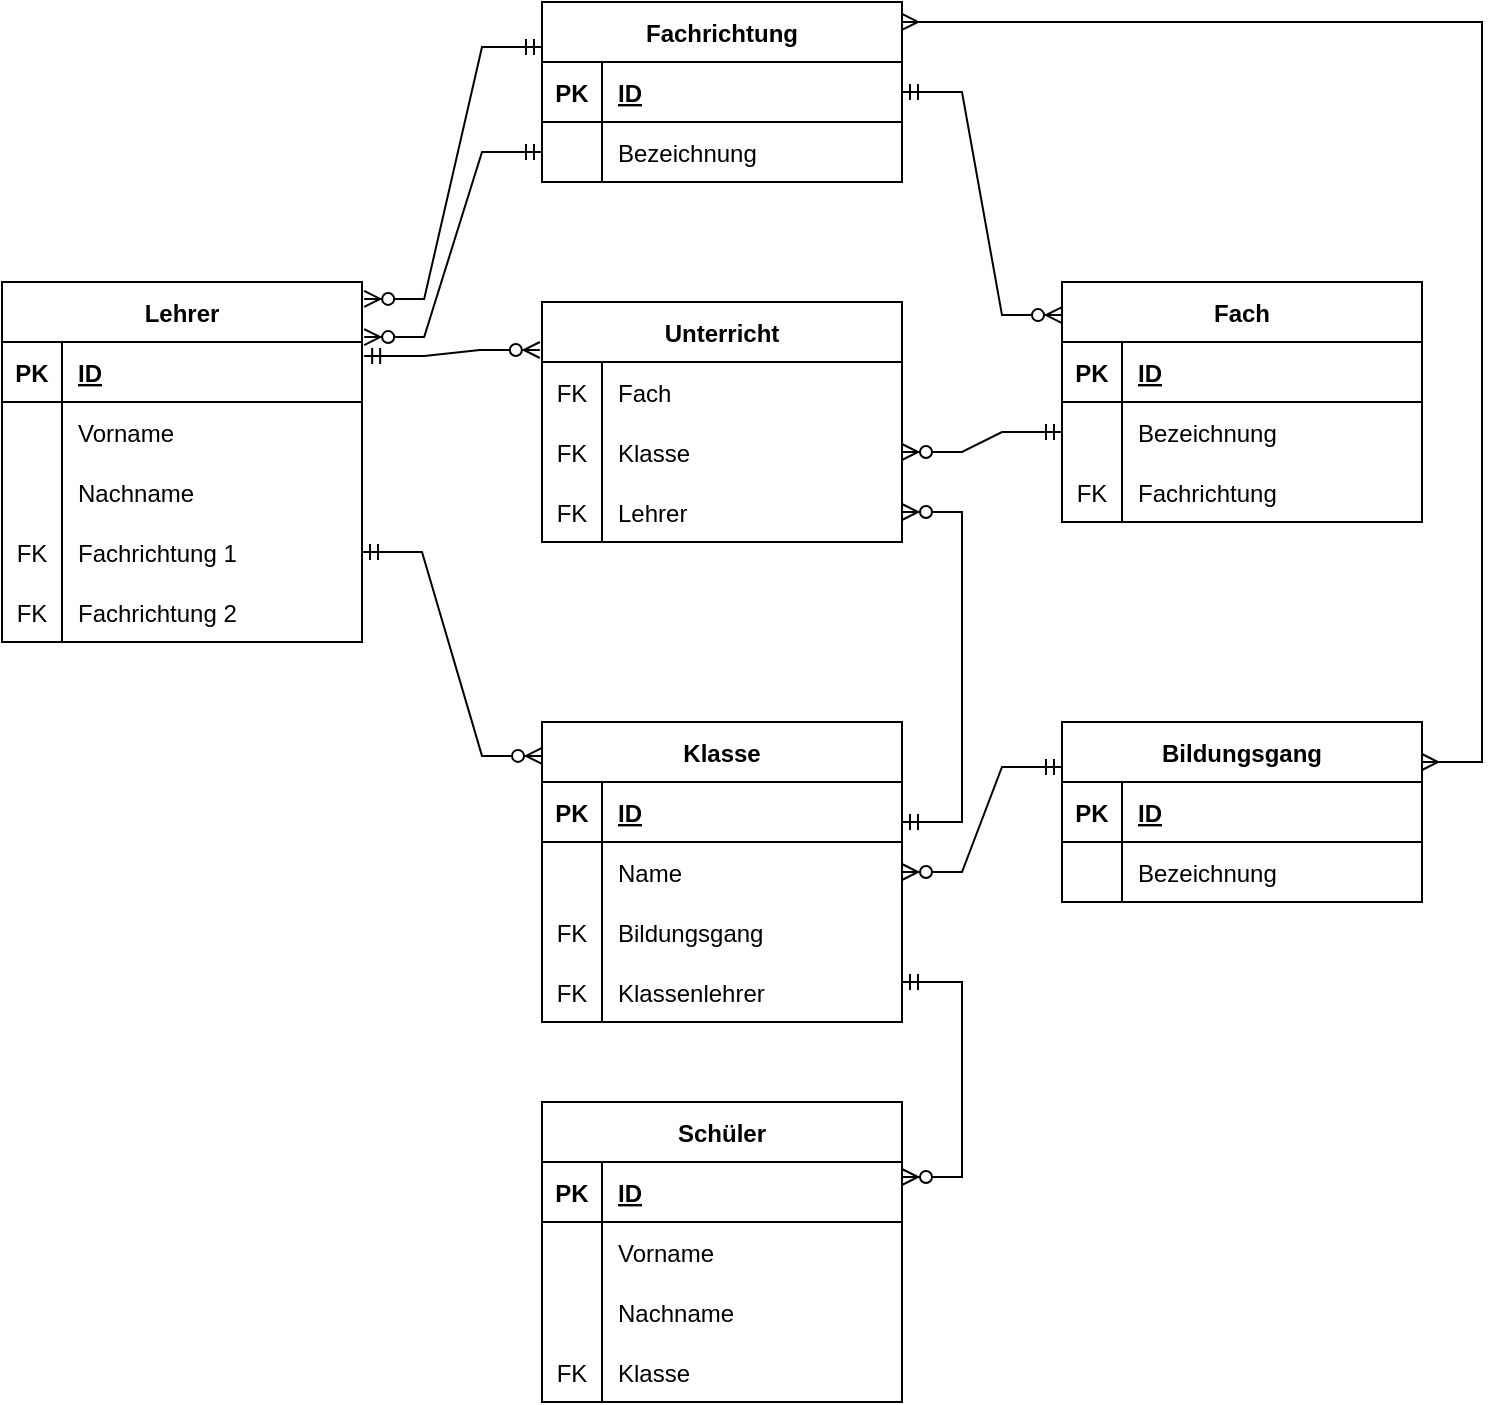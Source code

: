 <mxfile version="20.3.7" type="device"><diagram id="7g8e55McsGrmO5CWEhRW" name="Seite-1"><mxGraphModel dx="1662" dy="794" grid="1" gridSize="10" guides="1" tooltips="1" connect="1" arrows="1" fold="1" page="1" pageScale="1" pageWidth="827" pageHeight="1169" math="0" shadow="0"><root><mxCell id="0"/><mxCell id="1" parent="0"/><mxCell id="KKEvjoq-yknFK9XzEbM8-5" value="Lehrer" style="shape=table;startSize=30;container=1;collapsible=1;childLayout=tableLayout;fixedRows=1;rowLines=0;fontStyle=1;align=center;resizeLast=1;" vertex="1" parent="1"><mxGeometry x="30" y="420" width="180" height="180" as="geometry"/></mxCell><mxCell id="KKEvjoq-yknFK9XzEbM8-6" value="" style="shape=tableRow;horizontal=0;startSize=0;swimlaneHead=0;swimlaneBody=0;fillColor=none;collapsible=0;dropTarget=0;points=[[0,0.5],[1,0.5]];portConstraint=eastwest;top=0;left=0;right=0;bottom=1;" vertex="1" parent="KKEvjoq-yknFK9XzEbM8-5"><mxGeometry y="30" width="180" height="30" as="geometry"/></mxCell><mxCell id="KKEvjoq-yknFK9XzEbM8-7" value="PK" style="shape=partialRectangle;connectable=0;fillColor=none;top=0;left=0;bottom=0;right=0;fontStyle=1;overflow=hidden;" vertex="1" parent="KKEvjoq-yknFK9XzEbM8-6"><mxGeometry width="30" height="30" as="geometry"><mxRectangle width="30" height="30" as="alternateBounds"/></mxGeometry></mxCell><mxCell id="KKEvjoq-yknFK9XzEbM8-8" value="ID" style="shape=partialRectangle;connectable=0;fillColor=none;top=0;left=0;bottom=0;right=0;align=left;spacingLeft=6;fontStyle=5;overflow=hidden;" vertex="1" parent="KKEvjoq-yknFK9XzEbM8-6"><mxGeometry x="30" width="150" height="30" as="geometry"><mxRectangle width="150" height="30" as="alternateBounds"/></mxGeometry></mxCell><mxCell id="KKEvjoq-yknFK9XzEbM8-9" value="" style="shape=tableRow;horizontal=0;startSize=0;swimlaneHead=0;swimlaneBody=0;fillColor=none;collapsible=0;dropTarget=0;points=[[0,0.5],[1,0.5]];portConstraint=eastwest;top=0;left=0;right=0;bottom=0;" vertex="1" parent="KKEvjoq-yknFK9XzEbM8-5"><mxGeometry y="60" width="180" height="30" as="geometry"/></mxCell><mxCell id="KKEvjoq-yknFK9XzEbM8-10" value="" style="shape=partialRectangle;connectable=0;fillColor=none;top=0;left=0;bottom=0;right=0;editable=1;overflow=hidden;" vertex="1" parent="KKEvjoq-yknFK9XzEbM8-9"><mxGeometry width="30" height="30" as="geometry"><mxRectangle width="30" height="30" as="alternateBounds"/></mxGeometry></mxCell><mxCell id="KKEvjoq-yknFK9XzEbM8-11" value="Vorname" style="shape=partialRectangle;connectable=0;fillColor=none;top=0;left=0;bottom=0;right=0;align=left;spacingLeft=6;overflow=hidden;" vertex="1" parent="KKEvjoq-yknFK9XzEbM8-9"><mxGeometry x="30" width="150" height="30" as="geometry"><mxRectangle width="150" height="30" as="alternateBounds"/></mxGeometry></mxCell><mxCell id="KKEvjoq-yknFK9XzEbM8-12" value="" style="shape=tableRow;horizontal=0;startSize=0;swimlaneHead=0;swimlaneBody=0;fillColor=none;collapsible=0;dropTarget=0;points=[[0,0.5],[1,0.5]];portConstraint=eastwest;top=0;left=0;right=0;bottom=0;" vertex="1" parent="KKEvjoq-yknFK9XzEbM8-5"><mxGeometry y="90" width="180" height="30" as="geometry"/></mxCell><mxCell id="KKEvjoq-yknFK9XzEbM8-13" value="" style="shape=partialRectangle;connectable=0;fillColor=none;top=0;left=0;bottom=0;right=0;editable=1;overflow=hidden;" vertex="1" parent="KKEvjoq-yknFK9XzEbM8-12"><mxGeometry width="30" height="30" as="geometry"><mxRectangle width="30" height="30" as="alternateBounds"/></mxGeometry></mxCell><mxCell id="KKEvjoq-yknFK9XzEbM8-14" value="Nachname" style="shape=partialRectangle;connectable=0;fillColor=none;top=0;left=0;bottom=0;right=0;align=left;spacingLeft=6;overflow=hidden;" vertex="1" parent="KKEvjoq-yknFK9XzEbM8-12"><mxGeometry x="30" width="150" height="30" as="geometry"><mxRectangle width="150" height="30" as="alternateBounds"/></mxGeometry></mxCell><mxCell id="KKEvjoq-yknFK9XzEbM8-130" value="" style="shape=tableRow;horizontal=0;startSize=0;swimlaneHead=0;swimlaneBody=0;fillColor=none;collapsible=0;dropTarget=0;points=[[0,0.5],[1,0.5]];portConstraint=eastwest;top=0;left=0;right=0;bottom=0;" vertex="1" parent="KKEvjoq-yknFK9XzEbM8-5"><mxGeometry y="120" width="180" height="30" as="geometry"/></mxCell><mxCell id="KKEvjoq-yknFK9XzEbM8-131" value="FK" style="shape=partialRectangle;connectable=0;fillColor=none;top=0;left=0;bottom=0;right=0;fontStyle=0;overflow=hidden;" vertex="1" parent="KKEvjoq-yknFK9XzEbM8-130"><mxGeometry width="30" height="30" as="geometry"><mxRectangle width="30" height="30" as="alternateBounds"/></mxGeometry></mxCell><mxCell id="KKEvjoq-yknFK9XzEbM8-132" value="Fachrichtung 1" style="shape=partialRectangle;connectable=0;fillColor=none;top=0;left=0;bottom=0;right=0;align=left;spacingLeft=6;fontStyle=0;overflow=hidden;" vertex="1" parent="KKEvjoq-yknFK9XzEbM8-130"><mxGeometry x="30" width="150" height="30" as="geometry"><mxRectangle width="150" height="30" as="alternateBounds"/></mxGeometry></mxCell><mxCell id="KKEvjoq-yknFK9XzEbM8-148" value="" style="shape=tableRow;horizontal=0;startSize=0;swimlaneHead=0;swimlaneBody=0;fillColor=none;collapsible=0;dropTarget=0;points=[[0,0.5],[1,0.5]];portConstraint=eastwest;top=0;left=0;right=0;bottom=0;" vertex="1" parent="KKEvjoq-yknFK9XzEbM8-5"><mxGeometry y="150" width="180" height="30" as="geometry"/></mxCell><mxCell id="KKEvjoq-yknFK9XzEbM8-149" value="FK" style="shape=partialRectangle;connectable=0;fillColor=none;top=0;left=0;bottom=0;right=0;fontStyle=0;overflow=hidden;" vertex="1" parent="KKEvjoq-yknFK9XzEbM8-148"><mxGeometry width="30" height="30" as="geometry"><mxRectangle width="30" height="30" as="alternateBounds"/></mxGeometry></mxCell><mxCell id="KKEvjoq-yknFK9XzEbM8-150" value="Fachrichtung 2" style="shape=partialRectangle;connectable=0;fillColor=none;top=0;left=0;bottom=0;right=0;align=left;spacingLeft=6;fontStyle=0;overflow=hidden;" vertex="1" parent="KKEvjoq-yknFK9XzEbM8-148"><mxGeometry x="30" width="150" height="30" as="geometry"><mxRectangle width="150" height="30" as="alternateBounds"/></mxGeometry></mxCell><mxCell id="KKEvjoq-yknFK9XzEbM8-18" value="Schüler" style="shape=table;startSize=30;container=1;collapsible=1;childLayout=tableLayout;fixedRows=1;rowLines=0;fontStyle=1;align=center;resizeLast=1;" vertex="1" parent="1"><mxGeometry x="300" y="830" width="180" height="150" as="geometry"/></mxCell><mxCell id="KKEvjoq-yknFK9XzEbM8-19" value="" style="shape=tableRow;horizontal=0;startSize=0;swimlaneHead=0;swimlaneBody=0;fillColor=none;collapsible=0;dropTarget=0;points=[[0,0.5],[1,0.5]];portConstraint=eastwest;top=0;left=0;right=0;bottom=1;" vertex="1" parent="KKEvjoq-yknFK9XzEbM8-18"><mxGeometry y="30" width="180" height="30" as="geometry"/></mxCell><mxCell id="KKEvjoq-yknFK9XzEbM8-20" value="PK" style="shape=partialRectangle;connectable=0;fillColor=none;top=0;left=0;bottom=0;right=0;fontStyle=1;overflow=hidden;" vertex="1" parent="KKEvjoq-yknFK9XzEbM8-19"><mxGeometry width="30" height="30" as="geometry"><mxRectangle width="30" height="30" as="alternateBounds"/></mxGeometry></mxCell><mxCell id="KKEvjoq-yknFK9XzEbM8-21" value="ID" style="shape=partialRectangle;connectable=0;fillColor=none;top=0;left=0;bottom=0;right=0;align=left;spacingLeft=6;fontStyle=5;overflow=hidden;" vertex="1" parent="KKEvjoq-yknFK9XzEbM8-19"><mxGeometry x="30" width="150" height="30" as="geometry"><mxRectangle width="150" height="30" as="alternateBounds"/></mxGeometry></mxCell><mxCell id="KKEvjoq-yknFK9XzEbM8-22" value="" style="shape=tableRow;horizontal=0;startSize=0;swimlaneHead=0;swimlaneBody=0;fillColor=none;collapsible=0;dropTarget=0;points=[[0,0.5],[1,0.5]];portConstraint=eastwest;top=0;left=0;right=0;bottom=0;" vertex="1" parent="KKEvjoq-yknFK9XzEbM8-18"><mxGeometry y="60" width="180" height="30" as="geometry"/></mxCell><mxCell id="KKEvjoq-yknFK9XzEbM8-23" value="" style="shape=partialRectangle;connectable=0;fillColor=none;top=0;left=0;bottom=0;right=0;editable=1;overflow=hidden;" vertex="1" parent="KKEvjoq-yknFK9XzEbM8-22"><mxGeometry width="30" height="30" as="geometry"><mxRectangle width="30" height="30" as="alternateBounds"/></mxGeometry></mxCell><mxCell id="KKEvjoq-yknFK9XzEbM8-24" value="Vorname" style="shape=partialRectangle;connectable=0;fillColor=none;top=0;left=0;bottom=0;right=0;align=left;spacingLeft=6;overflow=hidden;" vertex="1" parent="KKEvjoq-yknFK9XzEbM8-22"><mxGeometry x="30" width="150" height="30" as="geometry"><mxRectangle width="150" height="30" as="alternateBounds"/></mxGeometry></mxCell><mxCell id="KKEvjoq-yknFK9XzEbM8-25" value="" style="shape=tableRow;horizontal=0;startSize=0;swimlaneHead=0;swimlaneBody=0;fillColor=none;collapsible=0;dropTarget=0;points=[[0,0.5],[1,0.5]];portConstraint=eastwest;top=0;left=0;right=0;bottom=0;" vertex="1" parent="KKEvjoq-yknFK9XzEbM8-18"><mxGeometry y="90" width="180" height="30" as="geometry"/></mxCell><mxCell id="KKEvjoq-yknFK9XzEbM8-26" value="" style="shape=partialRectangle;connectable=0;fillColor=none;top=0;left=0;bottom=0;right=0;editable=1;overflow=hidden;" vertex="1" parent="KKEvjoq-yknFK9XzEbM8-25"><mxGeometry width="30" height="30" as="geometry"><mxRectangle width="30" height="30" as="alternateBounds"/></mxGeometry></mxCell><mxCell id="KKEvjoq-yknFK9XzEbM8-27" value="Nachname" style="shape=partialRectangle;connectable=0;fillColor=none;top=0;left=0;bottom=0;right=0;align=left;spacingLeft=6;overflow=hidden;" vertex="1" parent="KKEvjoq-yknFK9XzEbM8-25"><mxGeometry x="30" width="150" height="30" as="geometry"><mxRectangle width="150" height="30" as="alternateBounds"/></mxGeometry></mxCell><mxCell id="KKEvjoq-yknFK9XzEbM8-112" value="" style="shape=tableRow;horizontal=0;startSize=0;swimlaneHead=0;swimlaneBody=0;fillColor=none;collapsible=0;dropTarget=0;points=[[0,0.5],[1,0.5]];portConstraint=eastwest;top=0;left=0;right=0;bottom=0;" vertex="1" parent="KKEvjoq-yknFK9XzEbM8-18"><mxGeometry y="120" width="180" height="30" as="geometry"/></mxCell><mxCell id="KKEvjoq-yknFK9XzEbM8-113" value="FK" style="shape=partialRectangle;connectable=0;fillColor=none;top=0;left=0;bottom=0;right=0;fontStyle=0;overflow=hidden;" vertex="1" parent="KKEvjoq-yknFK9XzEbM8-112"><mxGeometry width="30" height="30" as="geometry"><mxRectangle width="30" height="30" as="alternateBounds"/></mxGeometry></mxCell><mxCell id="KKEvjoq-yknFK9XzEbM8-114" value="Klasse" style="shape=partialRectangle;connectable=0;fillColor=none;top=0;left=0;bottom=0;right=0;align=left;spacingLeft=6;fontStyle=0;overflow=hidden;" vertex="1" parent="KKEvjoq-yknFK9XzEbM8-112"><mxGeometry x="30" width="150" height="30" as="geometry"><mxRectangle width="150" height="30" as="alternateBounds"/></mxGeometry></mxCell><mxCell id="KKEvjoq-yknFK9XzEbM8-31" value="Klasse" style="shape=table;startSize=30;container=1;collapsible=1;childLayout=tableLayout;fixedRows=1;rowLines=0;fontStyle=1;align=center;resizeLast=1;" vertex="1" parent="1"><mxGeometry x="300" y="640" width="180" height="150" as="geometry"/></mxCell><mxCell id="KKEvjoq-yknFK9XzEbM8-32" value="" style="shape=tableRow;horizontal=0;startSize=0;swimlaneHead=0;swimlaneBody=0;fillColor=none;collapsible=0;dropTarget=0;points=[[0,0.5],[1,0.5]];portConstraint=eastwest;top=0;left=0;right=0;bottom=1;" vertex="1" parent="KKEvjoq-yknFK9XzEbM8-31"><mxGeometry y="30" width="180" height="30" as="geometry"/></mxCell><mxCell id="KKEvjoq-yknFK9XzEbM8-33" value="PK" style="shape=partialRectangle;connectable=0;fillColor=none;top=0;left=0;bottom=0;right=0;fontStyle=1;overflow=hidden;" vertex="1" parent="KKEvjoq-yknFK9XzEbM8-32"><mxGeometry width="30" height="30" as="geometry"><mxRectangle width="30" height="30" as="alternateBounds"/></mxGeometry></mxCell><mxCell id="KKEvjoq-yknFK9XzEbM8-34" value="ID" style="shape=partialRectangle;connectable=0;fillColor=none;top=0;left=0;bottom=0;right=0;align=left;spacingLeft=6;fontStyle=5;overflow=hidden;" vertex="1" parent="KKEvjoq-yknFK9XzEbM8-32"><mxGeometry x="30" width="150" height="30" as="geometry"><mxRectangle width="150" height="30" as="alternateBounds"/></mxGeometry></mxCell><mxCell id="KKEvjoq-yknFK9XzEbM8-35" value="" style="shape=tableRow;horizontal=0;startSize=0;swimlaneHead=0;swimlaneBody=0;fillColor=none;collapsible=0;dropTarget=0;points=[[0,0.5],[1,0.5]];portConstraint=eastwest;top=0;left=0;right=0;bottom=0;" vertex="1" parent="KKEvjoq-yknFK9XzEbM8-31"><mxGeometry y="60" width="180" height="30" as="geometry"/></mxCell><mxCell id="KKEvjoq-yknFK9XzEbM8-36" value="" style="shape=partialRectangle;connectable=0;fillColor=none;top=0;left=0;bottom=0;right=0;editable=1;overflow=hidden;" vertex="1" parent="KKEvjoq-yknFK9XzEbM8-35"><mxGeometry width="30" height="30" as="geometry"><mxRectangle width="30" height="30" as="alternateBounds"/></mxGeometry></mxCell><mxCell id="KKEvjoq-yknFK9XzEbM8-37" value="Name" style="shape=partialRectangle;connectable=0;fillColor=none;top=0;left=0;bottom=0;right=0;align=left;spacingLeft=6;overflow=hidden;" vertex="1" parent="KKEvjoq-yknFK9XzEbM8-35"><mxGeometry x="30" width="150" height="30" as="geometry"><mxRectangle width="150" height="30" as="alternateBounds"/></mxGeometry></mxCell><mxCell id="KKEvjoq-yknFK9XzEbM8-115" value="" style="shape=tableRow;horizontal=0;startSize=0;swimlaneHead=0;swimlaneBody=0;fillColor=none;collapsible=0;dropTarget=0;points=[[0,0.5],[1,0.5]];portConstraint=eastwest;top=0;left=0;right=0;bottom=0;" vertex="1" parent="KKEvjoq-yknFK9XzEbM8-31"><mxGeometry y="90" width="180" height="30" as="geometry"/></mxCell><mxCell id="KKEvjoq-yknFK9XzEbM8-116" value="FK" style="shape=partialRectangle;connectable=0;fillColor=none;top=0;left=0;bottom=0;right=0;fontStyle=0;overflow=hidden;" vertex="1" parent="KKEvjoq-yknFK9XzEbM8-115"><mxGeometry width="30" height="30" as="geometry"><mxRectangle width="30" height="30" as="alternateBounds"/></mxGeometry></mxCell><mxCell id="KKEvjoq-yknFK9XzEbM8-117" value="Bildungsgang" style="shape=partialRectangle;connectable=0;fillColor=none;top=0;left=0;bottom=0;right=0;align=left;spacingLeft=6;fontStyle=0;overflow=hidden;" vertex="1" parent="KKEvjoq-yknFK9XzEbM8-115"><mxGeometry x="30" width="150" height="30" as="geometry"><mxRectangle width="150" height="30" as="alternateBounds"/></mxGeometry></mxCell><mxCell id="KKEvjoq-yknFK9XzEbM8-118" value="" style="shape=tableRow;horizontal=0;startSize=0;swimlaneHead=0;swimlaneBody=0;fillColor=none;collapsible=0;dropTarget=0;points=[[0,0.5],[1,0.5]];portConstraint=eastwest;top=0;left=0;right=0;bottom=0;" vertex="1" parent="KKEvjoq-yknFK9XzEbM8-31"><mxGeometry y="120" width="180" height="30" as="geometry"/></mxCell><mxCell id="KKEvjoq-yknFK9XzEbM8-119" value="FK" style="shape=partialRectangle;connectable=0;fillColor=none;top=0;left=0;bottom=0;right=0;fontStyle=0;overflow=hidden;" vertex="1" parent="KKEvjoq-yknFK9XzEbM8-118"><mxGeometry width="30" height="30" as="geometry"><mxRectangle width="30" height="30" as="alternateBounds"/></mxGeometry></mxCell><mxCell id="KKEvjoq-yknFK9XzEbM8-120" value="Klassenlehrer" style="shape=partialRectangle;connectable=0;fillColor=none;top=0;left=0;bottom=0;right=0;align=left;spacingLeft=6;fontStyle=0;overflow=hidden;" vertex="1" parent="KKEvjoq-yknFK9XzEbM8-118"><mxGeometry x="30" width="150" height="30" as="geometry"><mxRectangle width="150" height="30" as="alternateBounds"/></mxGeometry></mxCell><mxCell id="KKEvjoq-yknFK9XzEbM8-44" value="Bildungsgang" style="shape=table;startSize=30;container=1;collapsible=1;childLayout=tableLayout;fixedRows=1;rowLines=0;fontStyle=1;align=center;resizeLast=1;" vertex="1" parent="1"><mxGeometry x="560" y="640" width="180" height="90" as="geometry"/></mxCell><mxCell id="KKEvjoq-yknFK9XzEbM8-45" value="" style="shape=tableRow;horizontal=0;startSize=0;swimlaneHead=0;swimlaneBody=0;fillColor=none;collapsible=0;dropTarget=0;points=[[0,0.5],[1,0.5]];portConstraint=eastwest;top=0;left=0;right=0;bottom=1;" vertex="1" parent="KKEvjoq-yknFK9XzEbM8-44"><mxGeometry y="30" width="180" height="30" as="geometry"/></mxCell><mxCell id="KKEvjoq-yknFK9XzEbM8-46" value="PK" style="shape=partialRectangle;connectable=0;fillColor=none;top=0;left=0;bottom=0;right=0;fontStyle=1;overflow=hidden;" vertex="1" parent="KKEvjoq-yknFK9XzEbM8-45"><mxGeometry width="30" height="30" as="geometry"><mxRectangle width="30" height="30" as="alternateBounds"/></mxGeometry></mxCell><mxCell id="KKEvjoq-yknFK9XzEbM8-47" value="ID" style="shape=partialRectangle;connectable=0;fillColor=none;top=0;left=0;bottom=0;right=0;align=left;spacingLeft=6;fontStyle=5;overflow=hidden;" vertex="1" parent="KKEvjoq-yknFK9XzEbM8-45"><mxGeometry x="30" width="150" height="30" as="geometry"><mxRectangle width="150" height="30" as="alternateBounds"/></mxGeometry></mxCell><mxCell id="KKEvjoq-yknFK9XzEbM8-48" value="" style="shape=tableRow;horizontal=0;startSize=0;swimlaneHead=0;swimlaneBody=0;fillColor=none;collapsible=0;dropTarget=0;points=[[0,0.5],[1,0.5]];portConstraint=eastwest;top=0;left=0;right=0;bottom=0;" vertex="1" parent="KKEvjoq-yknFK9XzEbM8-44"><mxGeometry y="60" width="180" height="30" as="geometry"/></mxCell><mxCell id="KKEvjoq-yknFK9XzEbM8-49" value="" style="shape=partialRectangle;connectable=0;fillColor=none;top=0;left=0;bottom=0;right=0;editable=1;overflow=hidden;" vertex="1" parent="KKEvjoq-yknFK9XzEbM8-48"><mxGeometry width="30" height="30" as="geometry"><mxRectangle width="30" height="30" as="alternateBounds"/></mxGeometry></mxCell><mxCell id="KKEvjoq-yknFK9XzEbM8-50" value="Bezeichnung" style="shape=partialRectangle;connectable=0;fillColor=none;top=0;left=0;bottom=0;right=0;align=left;spacingLeft=6;overflow=hidden;" vertex="1" parent="KKEvjoq-yknFK9XzEbM8-48"><mxGeometry x="30" width="150" height="30" as="geometry"><mxRectangle width="150" height="30" as="alternateBounds"/></mxGeometry></mxCell><mxCell id="KKEvjoq-yknFK9XzEbM8-60" value="Unterricht" style="shape=table;startSize=30;container=1;collapsible=1;childLayout=tableLayout;fixedRows=1;rowLines=0;fontStyle=1;align=center;resizeLast=1;" vertex="1" parent="1"><mxGeometry x="300" y="430" width="180" height="120" as="geometry"/></mxCell><mxCell id="KKEvjoq-yknFK9XzEbM8-121" value="" style="shape=tableRow;horizontal=0;startSize=0;swimlaneHead=0;swimlaneBody=0;fillColor=none;collapsible=0;dropTarget=0;points=[[0,0.5],[1,0.5]];portConstraint=eastwest;top=0;left=0;right=0;bottom=0;" vertex="1" parent="KKEvjoq-yknFK9XzEbM8-60"><mxGeometry y="30" width="180" height="30" as="geometry"/></mxCell><mxCell id="KKEvjoq-yknFK9XzEbM8-122" value="FK" style="shape=partialRectangle;connectable=0;fillColor=none;top=0;left=0;bottom=0;right=0;fontStyle=0;overflow=hidden;" vertex="1" parent="KKEvjoq-yknFK9XzEbM8-121"><mxGeometry width="30" height="30" as="geometry"><mxRectangle width="30" height="30" as="alternateBounds"/></mxGeometry></mxCell><mxCell id="KKEvjoq-yknFK9XzEbM8-123" value="Fach" style="shape=partialRectangle;connectable=0;fillColor=none;top=0;left=0;bottom=0;right=0;align=left;spacingLeft=6;fontStyle=0;overflow=hidden;" vertex="1" parent="KKEvjoq-yknFK9XzEbM8-121"><mxGeometry x="30" width="150" height="30" as="geometry"><mxRectangle width="150" height="30" as="alternateBounds"/></mxGeometry></mxCell><mxCell id="KKEvjoq-yknFK9XzEbM8-124" value="" style="shape=tableRow;horizontal=0;startSize=0;swimlaneHead=0;swimlaneBody=0;fillColor=none;collapsible=0;dropTarget=0;points=[[0,0.5],[1,0.5]];portConstraint=eastwest;top=0;left=0;right=0;bottom=0;" vertex="1" parent="KKEvjoq-yknFK9XzEbM8-60"><mxGeometry y="60" width="180" height="30" as="geometry"/></mxCell><mxCell id="KKEvjoq-yknFK9XzEbM8-125" value="FK" style="shape=partialRectangle;connectable=0;fillColor=none;top=0;left=0;bottom=0;right=0;fontStyle=0;overflow=hidden;" vertex="1" parent="KKEvjoq-yknFK9XzEbM8-124"><mxGeometry width="30" height="30" as="geometry"><mxRectangle width="30" height="30" as="alternateBounds"/></mxGeometry></mxCell><mxCell id="KKEvjoq-yknFK9XzEbM8-126" value="Klasse" style="shape=partialRectangle;connectable=0;fillColor=none;top=0;left=0;bottom=0;right=0;align=left;spacingLeft=6;fontStyle=0;overflow=hidden;" vertex="1" parent="KKEvjoq-yknFK9XzEbM8-124"><mxGeometry x="30" width="150" height="30" as="geometry"><mxRectangle width="150" height="30" as="alternateBounds"/></mxGeometry></mxCell><mxCell id="KKEvjoq-yknFK9XzEbM8-127" value="" style="shape=tableRow;horizontal=0;startSize=0;swimlaneHead=0;swimlaneBody=0;fillColor=none;collapsible=0;dropTarget=0;points=[[0,0.5],[1,0.5]];portConstraint=eastwest;top=0;left=0;right=0;bottom=0;" vertex="1" parent="KKEvjoq-yknFK9XzEbM8-60"><mxGeometry y="90" width="180" height="30" as="geometry"/></mxCell><mxCell id="KKEvjoq-yknFK9XzEbM8-128" value="FK" style="shape=partialRectangle;connectable=0;fillColor=none;top=0;left=0;bottom=0;right=0;fontStyle=0;overflow=hidden;" vertex="1" parent="KKEvjoq-yknFK9XzEbM8-127"><mxGeometry width="30" height="30" as="geometry"><mxRectangle width="30" height="30" as="alternateBounds"/></mxGeometry></mxCell><mxCell id="KKEvjoq-yknFK9XzEbM8-129" value="Lehrer" style="shape=partialRectangle;connectable=0;fillColor=none;top=0;left=0;bottom=0;right=0;align=left;spacingLeft=6;fontStyle=0;overflow=hidden;" vertex="1" parent="KKEvjoq-yknFK9XzEbM8-127"><mxGeometry x="30" width="150" height="30" as="geometry"><mxRectangle width="150" height="30" as="alternateBounds"/></mxGeometry></mxCell><mxCell id="KKEvjoq-yknFK9XzEbM8-73" value="Fachrichtung" style="shape=table;startSize=30;container=1;collapsible=1;childLayout=tableLayout;fixedRows=1;rowLines=0;fontStyle=1;align=center;resizeLast=1;" vertex="1" parent="1"><mxGeometry x="300" y="280" width="180" height="90" as="geometry"/></mxCell><mxCell id="KKEvjoq-yknFK9XzEbM8-74" value="" style="shape=tableRow;horizontal=0;startSize=0;swimlaneHead=0;swimlaneBody=0;fillColor=none;collapsible=0;dropTarget=0;points=[[0,0.5],[1,0.5]];portConstraint=eastwest;top=0;left=0;right=0;bottom=1;" vertex="1" parent="KKEvjoq-yknFK9XzEbM8-73"><mxGeometry y="30" width="180" height="30" as="geometry"/></mxCell><mxCell id="KKEvjoq-yknFK9XzEbM8-75" value="PK" style="shape=partialRectangle;connectable=0;fillColor=none;top=0;left=0;bottom=0;right=0;fontStyle=1;overflow=hidden;" vertex="1" parent="KKEvjoq-yknFK9XzEbM8-74"><mxGeometry width="30" height="30" as="geometry"><mxRectangle width="30" height="30" as="alternateBounds"/></mxGeometry></mxCell><mxCell id="KKEvjoq-yknFK9XzEbM8-76" value="ID" style="shape=partialRectangle;connectable=0;fillColor=none;top=0;left=0;bottom=0;right=0;align=left;spacingLeft=6;fontStyle=5;overflow=hidden;" vertex="1" parent="KKEvjoq-yknFK9XzEbM8-74"><mxGeometry x="30" width="150" height="30" as="geometry"><mxRectangle width="150" height="30" as="alternateBounds"/></mxGeometry></mxCell><mxCell id="KKEvjoq-yknFK9XzEbM8-77" value="" style="shape=tableRow;horizontal=0;startSize=0;swimlaneHead=0;swimlaneBody=0;fillColor=none;collapsible=0;dropTarget=0;points=[[0,0.5],[1,0.5]];portConstraint=eastwest;top=0;left=0;right=0;bottom=0;" vertex="1" parent="KKEvjoq-yknFK9XzEbM8-73"><mxGeometry y="60" width="180" height="30" as="geometry"/></mxCell><mxCell id="KKEvjoq-yknFK9XzEbM8-78" value="" style="shape=partialRectangle;connectable=0;fillColor=none;top=0;left=0;bottom=0;right=0;editable=1;overflow=hidden;" vertex="1" parent="KKEvjoq-yknFK9XzEbM8-77"><mxGeometry width="30" height="30" as="geometry"><mxRectangle width="30" height="30" as="alternateBounds"/></mxGeometry></mxCell><mxCell id="KKEvjoq-yknFK9XzEbM8-79" value="Bezeichnung" style="shape=partialRectangle;connectable=0;fillColor=none;top=0;left=0;bottom=0;right=0;align=left;spacingLeft=6;overflow=hidden;" vertex="1" parent="KKEvjoq-yknFK9XzEbM8-77"><mxGeometry x="30" width="150" height="30" as="geometry"><mxRectangle width="150" height="30" as="alternateBounds"/></mxGeometry></mxCell><mxCell id="KKEvjoq-yknFK9XzEbM8-99" value="Fach" style="shape=table;startSize=30;container=1;collapsible=1;childLayout=tableLayout;fixedRows=1;rowLines=0;fontStyle=1;align=center;resizeLast=1;" vertex="1" parent="1"><mxGeometry x="560" y="420" width="180" height="120" as="geometry"/></mxCell><mxCell id="KKEvjoq-yknFK9XzEbM8-100" value="" style="shape=tableRow;horizontal=0;startSize=0;swimlaneHead=0;swimlaneBody=0;fillColor=none;collapsible=0;dropTarget=0;points=[[0,0.5],[1,0.5]];portConstraint=eastwest;top=0;left=0;right=0;bottom=1;" vertex="1" parent="KKEvjoq-yknFK9XzEbM8-99"><mxGeometry y="30" width="180" height="30" as="geometry"/></mxCell><mxCell id="KKEvjoq-yknFK9XzEbM8-101" value="PK" style="shape=partialRectangle;connectable=0;fillColor=none;top=0;left=0;bottom=0;right=0;fontStyle=1;overflow=hidden;" vertex="1" parent="KKEvjoq-yknFK9XzEbM8-100"><mxGeometry width="30" height="30" as="geometry"><mxRectangle width="30" height="30" as="alternateBounds"/></mxGeometry></mxCell><mxCell id="KKEvjoq-yknFK9XzEbM8-102" value="ID" style="shape=partialRectangle;connectable=0;fillColor=none;top=0;left=0;bottom=0;right=0;align=left;spacingLeft=6;fontStyle=5;overflow=hidden;" vertex="1" parent="KKEvjoq-yknFK9XzEbM8-100"><mxGeometry x="30" width="150" height="30" as="geometry"><mxRectangle width="150" height="30" as="alternateBounds"/></mxGeometry></mxCell><mxCell id="KKEvjoq-yknFK9XzEbM8-103" value="" style="shape=tableRow;horizontal=0;startSize=0;swimlaneHead=0;swimlaneBody=0;fillColor=none;collapsible=0;dropTarget=0;points=[[0,0.5],[1,0.5]];portConstraint=eastwest;top=0;left=0;right=0;bottom=0;" vertex="1" parent="KKEvjoq-yknFK9XzEbM8-99"><mxGeometry y="60" width="180" height="30" as="geometry"/></mxCell><mxCell id="KKEvjoq-yknFK9XzEbM8-104" value="" style="shape=partialRectangle;connectable=0;fillColor=none;top=0;left=0;bottom=0;right=0;editable=1;overflow=hidden;" vertex="1" parent="KKEvjoq-yknFK9XzEbM8-103"><mxGeometry width="30" height="30" as="geometry"><mxRectangle width="30" height="30" as="alternateBounds"/></mxGeometry></mxCell><mxCell id="KKEvjoq-yknFK9XzEbM8-105" value="Bezeichnung" style="shape=partialRectangle;connectable=0;fillColor=none;top=0;left=0;bottom=0;right=0;align=left;spacingLeft=6;overflow=hidden;" vertex="1" parent="KKEvjoq-yknFK9XzEbM8-103"><mxGeometry x="30" width="150" height="30" as="geometry"><mxRectangle width="150" height="30" as="alternateBounds"/></mxGeometry></mxCell><mxCell id="KKEvjoq-yknFK9XzEbM8-133" value="" style="shape=tableRow;horizontal=0;startSize=0;swimlaneHead=0;swimlaneBody=0;fillColor=none;collapsible=0;dropTarget=0;points=[[0,0.5],[1,0.5]];portConstraint=eastwest;top=0;left=0;right=0;bottom=0;" vertex="1" parent="KKEvjoq-yknFK9XzEbM8-99"><mxGeometry y="90" width="180" height="30" as="geometry"/></mxCell><mxCell id="KKEvjoq-yknFK9XzEbM8-134" value="FK" style="shape=partialRectangle;connectable=0;fillColor=none;top=0;left=0;bottom=0;right=0;fontStyle=0;overflow=hidden;" vertex="1" parent="KKEvjoq-yknFK9XzEbM8-133"><mxGeometry width="30" height="30" as="geometry"><mxRectangle width="30" height="30" as="alternateBounds"/></mxGeometry></mxCell><mxCell id="KKEvjoq-yknFK9XzEbM8-135" value="Fachrichtung" style="shape=partialRectangle;connectable=0;fillColor=none;top=0;left=0;bottom=0;right=0;align=left;spacingLeft=6;fontStyle=0;overflow=hidden;" vertex="1" parent="KKEvjoq-yknFK9XzEbM8-133"><mxGeometry x="30" width="150" height="30" as="geometry"><mxRectangle width="150" height="30" as="alternateBounds"/></mxGeometry></mxCell><mxCell id="KKEvjoq-yknFK9XzEbM8-136" value="" style="edgeStyle=entityRelationEdgeStyle;fontSize=12;html=1;endArrow=ERzeroToMany;startArrow=ERmandOne;rounded=0;entryX=-0.006;entryY=0.2;entryDx=0;entryDy=0;entryPerimeter=0;exitX=1.006;exitY=0.233;exitDx=0;exitDy=0;exitPerimeter=0;" edge="1" parent="1" source="KKEvjoq-yknFK9XzEbM8-6" target="KKEvjoq-yknFK9XzEbM8-60"><mxGeometry width="100" height="100" relative="1" as="geometry"><mxPoint x="20" y="760" as="sourcePoint"/><mxPoint x="120" y="660" as="targetPoint"/></mxGeometry></mxCell><mxCell id="KKEvjoq-yknFK9XzEbM8-137" value="" style="edgeStyle=entityRelationEdgeStyle;fontSize=12;html=1;endArrow=ERzeroToMany;startArrow=ERmandOne;rounded=0;entryX=0;entryY=0.113;entryDx=0;entryDy=0;entryPerimeter=0;exitX=1;exitY=0.5;exitDx=0;exitDy=0;" edge="1" parent="1" source="KKEvjoq-yknFK9XzEbM8-130" target="KKEvjoq-yknFK9XzEbM8-31"><mxGeometry width="100" height="100" relative="1" as="geometry"><mxPoint x="50.0" y="630.99" as="sourcePoint"/><mxPoint x="177.84" y="620" as="targetPoint"/></mxGeometry></mxCell><mxCell id="KKEvjoq-yknFK9XzEbM8-138" value="" style="edgeStyle=entityRelationEdgeStyle;fontSize=12;html=1;endArrow=ERzeroToMany;startArrow=ERmandOne;rounded=0;exitX=0;exitY=0.25;exitDx=0;exitDy=0;" edge="1" parent="1" source="KKEvjoq-yknFK9XzEbM8-44" target="KKEvjoq-yknFK9XzEbM8-35"><mxGeometry width="100" height="100" relative="1" as="geometry"><mxPoint x="20.0" y="725.5" as="sourcePoint"/><mxPoint x="147.84" y="714.51" as="targetPoint"/></mxGeometry></mxCell><mxCell id="KKEvjoq-yknFK9XzEbM8-139" value="" style="edgeStyle=entityRelationEdgeStyle;fontSize=12;html=1;endArrow=ERzeroToMany;startArrow=ERmandOne;rounded=0;entryX=1;entryY=0.25;entryDx=0;entryDy=0;" edge="1" parent="1" target="KKEvjoq-yknFK9XzEbM8-18"><mxGeometry width="100" height="100" relative="1" as="geometry"><mxPoint x="480" y="770" as="sourcePoint"/><mxPoint x="177.84" y="930" as="targetPoint"/></mxGeometry></mxCell><mxCell id="KKEvjoq-yknFK9XzEbM8-140" value="" style="edgeStyle=entityRelationEdgeStyle;fontSize=12;html=1;endArrow=ERzeroToMany;startArrow=ERmandOne;rounded=0;entryX=0;entryY=0.138;entryDx=0;entryDy=0;exitX=1;exitY=0.5;exitDx=0;exitDy=0;entryPerimeter=0;" edge="1" parent="1" source="KKEvjoq-yknFK9XzEbM8-74" target="KKEvjoq-yknFK9XzEbM8-99"><mxGeometry width="100" height="100" relative="1" as="geometry"><mxPoint x="410.0" y="320.99" as="sourcePoint"/><mxPoint x="537.84" y="310" as="targetPoint"/></mxGeometry></mxCell><mxCell id="KKEvjoq-yknFK9XzEbM8-141" value="" style="edgeStyle=entityRelationEdgeStyle;fontSize=12;html=1;endArrow=ERzeroToMany;startArrow=ERmandOne;rounded=0;entryX=1;entryY=0.5;entryDx=0;entryDy=0;exitX=0;exitY=0.5;exitDx=0;exitDy=0;" edge="1" parent="1" source="KKEvjoq-yknFK9XzEbM8-103" target="KKEvjoq-yknFK9XzEbM8-124"><mxGeometry width="100" height="100" relative="1" as="geometry"><mxPoint x="211.08" y="516.99" as="sourcePoint"/><mxPoint x="338.92" y="506" as="targetPoint"/></mxGeometry></mxCell><mxCell id="KKEvjoq-yknFK9XzEbM8-142" value="" style="edgeStyle=entityRelationEdgeStyle;fontSize=12;html=1;endArrow=ERzeroToMany;startArrow=ERmandOne;rounded=0;entryX=1;entryY=0.5;entryDx=0;entryDy=0;" edge="1" parent="1" target="KKEvjoq-yknFK9XzEbM8-127"><mxGeometry width="100" height="100" relative="1" as="geometry"><mxPoint x="480" y="690" as="sourcePoint"/><mxPoint x="348.92" y="476" as="targetPoint"/></mxGeometry></mxCell><mxCell id="KKEvjoq-yknFK9XzEbM8-145" value="" style="edgeStyle=entityRelationEdgeStyle;fontSize=12;html=1;endArrow=ERmany;startArrow=ERmany;rounded=0;entryX=1;entryY=0.111;entryDx=0;entryDy=0;entryPerimeter=0;" edge="1" parent="1" target="KKEvjoq-yknFK9XzEbM8-73"><mxGeometry width="100" height="100" relative="1" as="geometry"><mxPoint x="740" y="660" as="sourcePoint"/><mxPoint x="590" y="460" as="targetPoint"/></mxGeometry></mxCell><mxCell id="KKEvjoq-yknFK9XzEbM8-146" value="" style="edgeStyle=entityRelationEdgeStyle;fontSize=12;html=1;endArrow=ERzeroToMany;startArrow=ERmandOne;rounded=0;entryX=1.006;entryY=0.153;entryDx=0;entryDy=0;entryPerimeter=0;exitX=0;exitY=0.5;exitDx=0;exitDy=0;" edge="1" parent="1" source="KKEvjoq-yknFK9XzEbM8-77" target="KKEvjoq-yknFK9XzEbM8-5"><mxGeometry width="100" height="100" relative="1" as="geometry"><mxPoint x="490" y="660" as="sourcePoint"/><mxPoint x="590" y="560" as="targetPoint"/></mxGeometry></mxCell><mxCell id="KKEvjoq-yknFK9XzEbM8-147" value="" style="edgeStyle=entityRelationEdgeStyle;fontSize=12;html=1;endArrow=ERzeroToMany;startArrow=ERmandOne;rounded=0;entryX=1.006;entryY=0.047;entryDx=0;entryDy=0;entryPerimeter=0;exitX=0;exitY=0.25;exitDx=0;exitDy=0;" edge="1" parent="1" source="KKEvjoq-yknFK9XzEbM8-73" target="KKEvjoq-yknFK9XzEbM8-5"><mxGeometry width="100" height="100" relative="1" as="geometry"><mxPoint x="308.92" y="299.99" as="sourcePoint"/><mxPoint x="221.08" y="462.95" as="targetPoint"/></mxGeometry></mxCell></root></mxGraphModel></diagram></mxfile>